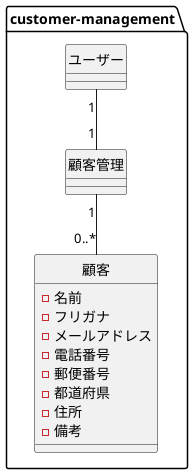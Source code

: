 @startuml

hide circle

package customer-management {
    class ユーザー {
    }
	class 顧客管理 {
	}
	class 顧客 {
        - 名前
        - フリガナ
        - メールアドレス
        - 電話番号
        - 郵便番号
        - 都道府県
        - 住所
        - 備考
    }

    ユーザー "1" -- "1" 顧客管理
    顧客管理 "1" -- "0..*" 顧客
}

@enduml
